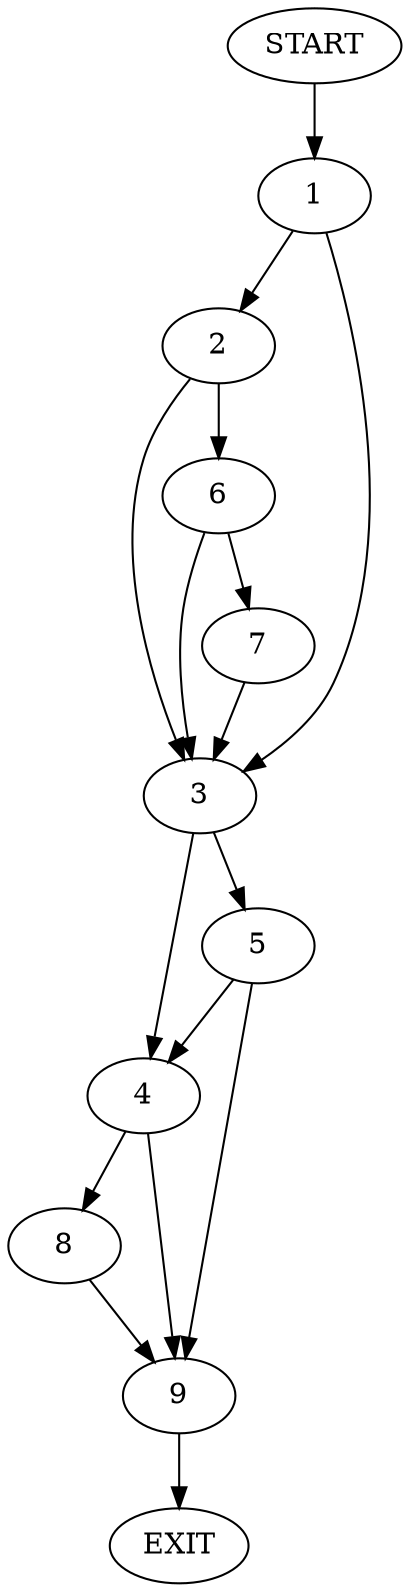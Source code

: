 digraph {
0 [label="START"]
10 [label="EXIT"]
0 -> 1
1 -> 2
1 -> 3
3 -> 4
3 -> 5
2 -> 6
2 -> 3
6 -> 7
6 -> 3
7 -> 3
4 -> 8
4 -> 9
5 -> 4
5 -> 9
9 -> 10
8 -> 9
}
